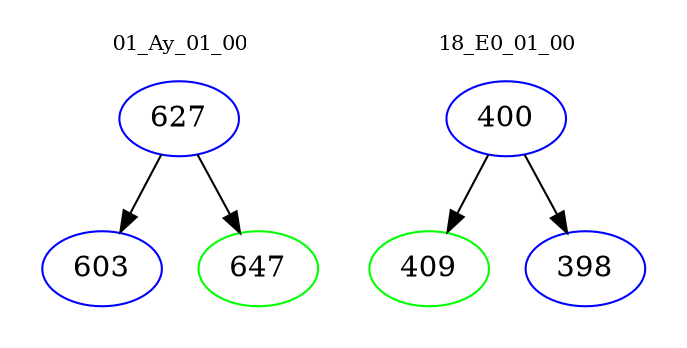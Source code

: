 digraph{
subgraph cluster_0 {
color = white
label = "01_Ay_01_00";
fontsize=10;
T0_627 [label="627", color="blue"]
T0_627 -> T0_603 [color="black"]
T0_603 [label="603", color="blue"]
T0_627 -> T0_647 [color="black"]
T0_647 [label="647", color="green"]
}
subgraph cluster_1 {
color = white
label = "18_E0_01_00";
fontsize=10;
T1_400 [label="400", color="blue"]
T1_400 -> T1_409 [color="black"]
T1_409 [label="409", color="green"]
T1_400 -> T1_398 [color="black"]
T1_398 [label="398", color="blue"]
}
}
